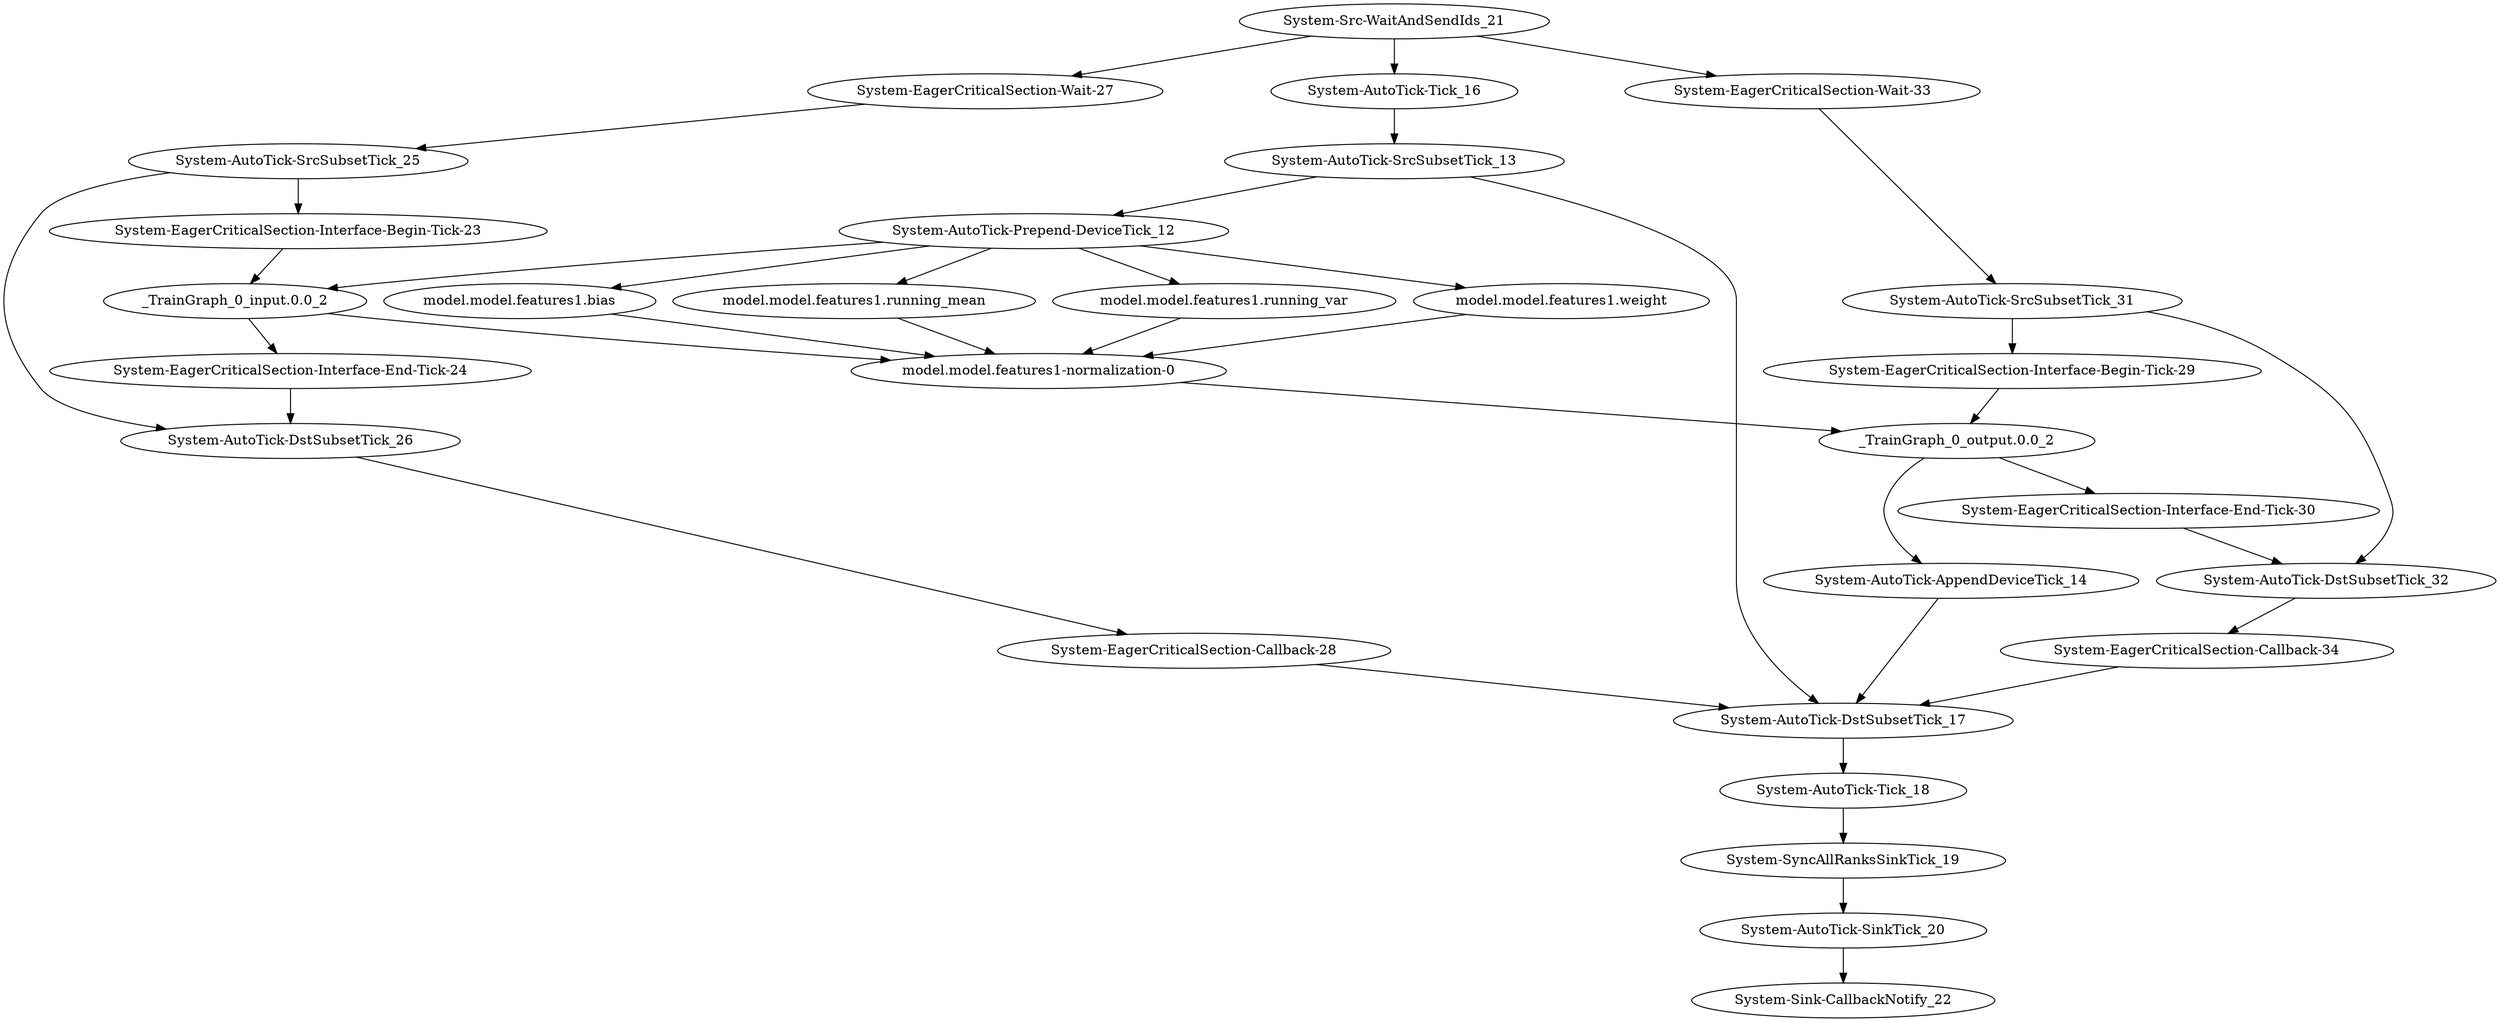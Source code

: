 digraph {
"286" [label="_TrainGraph_0_input.0.0_2"]
"287" [label="model.model.features1.running_mean"]
"288" [label="model.model.features1.running_var"]
"289" [label="model.model.features1.weight"]
"290" [label="model.model.features1.bias"]
"291" [label="model.model.features1-normalization-0"]
"292" [label="_TrainGraph_0_output.0.0_2"]
"293" [label="System-AutoTick-Prepend-DeviceTick_12"]
"294" [label="System-AutoTick-SrcSubsetTick_13"]
"295" [label="System-AutoTick-AppendDeviceTick_14"]
"296" [label="System-AutoTick-Tick_16"]
"297" [label="System-AutoTick-DstSubsetTick_17"]
"298" [label="System-AutoTick-Tick_18"]
"299" [label="System-SyncAllRanksSinkTick_19"]
"300" [label="System-AutoTick-SinkTick_20"]
"301" [label="System-Src-WaitAndSendIds_21"]
"302" [label="System-Sink-CallbackNotify_22"]
"303" [label="System-EagerCriticalSection-Interface-Begin-Tick-23"]
"304" [label="System-EagerCriticalSection-Interface-End-Tick-24"]
"305" [label="System-AutoTick-SrcSubsetTick_25"]
"306" [label="System-AutoTick-DstSubsetTick_26"]
"307" [label="System-EagerCriticalSection-Wait-27"]
"308" [label="System-EagerCriticalSection-Callback-28"]
"309" [label="System-EagerCriticalSection-Interface-Begin-Tick-29"]
"310" [label="System-EagerCriticalSection-Interface-End-Tick-30"]
"311" [label="System-AutoTick-SrcSubsetTick_31"]
"312" [label="System-AutoTick-DstSubsetTick_32"]
"313" [label="System-EagerCriticalSection-Wait-33"]
"314" [label="System-EagerCriticalSection-Callback-34"]
"293" -> "286"[label=""];
"293" -> "287"[label=""];
"293" -> "288"[label=""];
"293" -> "289"[label=""];
"293" -> "290"[label=""];
"286" -> "291"[label=""];
"288" -> "291"[label=""];
"287" -> "291"[label=""];
"289" -> "291"[label=""];
"290" -> "291"[label=""];
"291" -> "292"[label=""];
"294" -> "293"[label=""];
"296" -> "294"[label=""];
"301" -> "296"[label=""];
"308" -> "297"[label=""];
"314" -> "297"[label=""];
"294" -> "297"[label=""];
"295" -> "297"[label=""];
"297" -> "298"[label=""];
"298" -> "299"[label=""];
"299" -> "300"[label=""];
"300" -> "302"[label=""];
"305" -> "303"[label=""];
"307" -> "305"[label=""];
"305" -> "306"[label=""];
"304" -> "306"[label=""];
"301" -> "307"[label=""];
"306" -> "308"[label=""];
"311" -> "309"[label=""];
"313" -> "311"[label=""];
"311" -> "312"[label=""];
"310" -> "312"[label=""];
"301" -> "313"[label=""];
"312" -> "314"[label=""];
"303" -> "286"[label=""];
"309" -> "292"[label=""];
"292" -> "295"[label=""];
"286" -> "304"[label=""];
"292" -> "310"[label=""];
}
